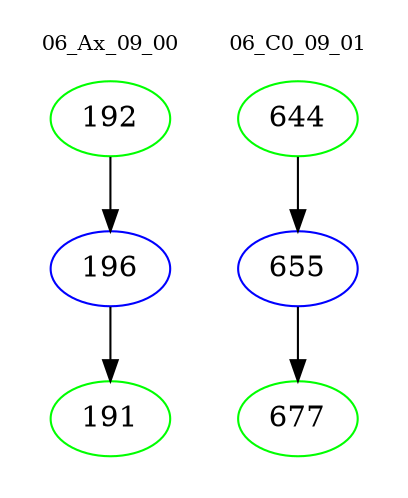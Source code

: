 digraph{
subgraph cluster_0 {
color = white
label = "06_Ax_09_00";
fontsize=10;
T0_192 [label="192", color="green"]
T0_192 -> T0_196 [color="black"]
T0_196 [label="196", color="blue"]
T0_196 -> T0_191 [color="black"]
T0_191 [label="191", color="green"]
}
subgraph cluster_1 {
color = white
label = "06_C0_09_01";
fontsize=10;
T1_644 [label="644", color="green"]
T1_644 -> T1_655 [color="black"]
T1_655 [label="655", color="blue"]
T1_655 -> T1_677 [color="black"]
T1_677 [label="677", color="green"]
}
}
